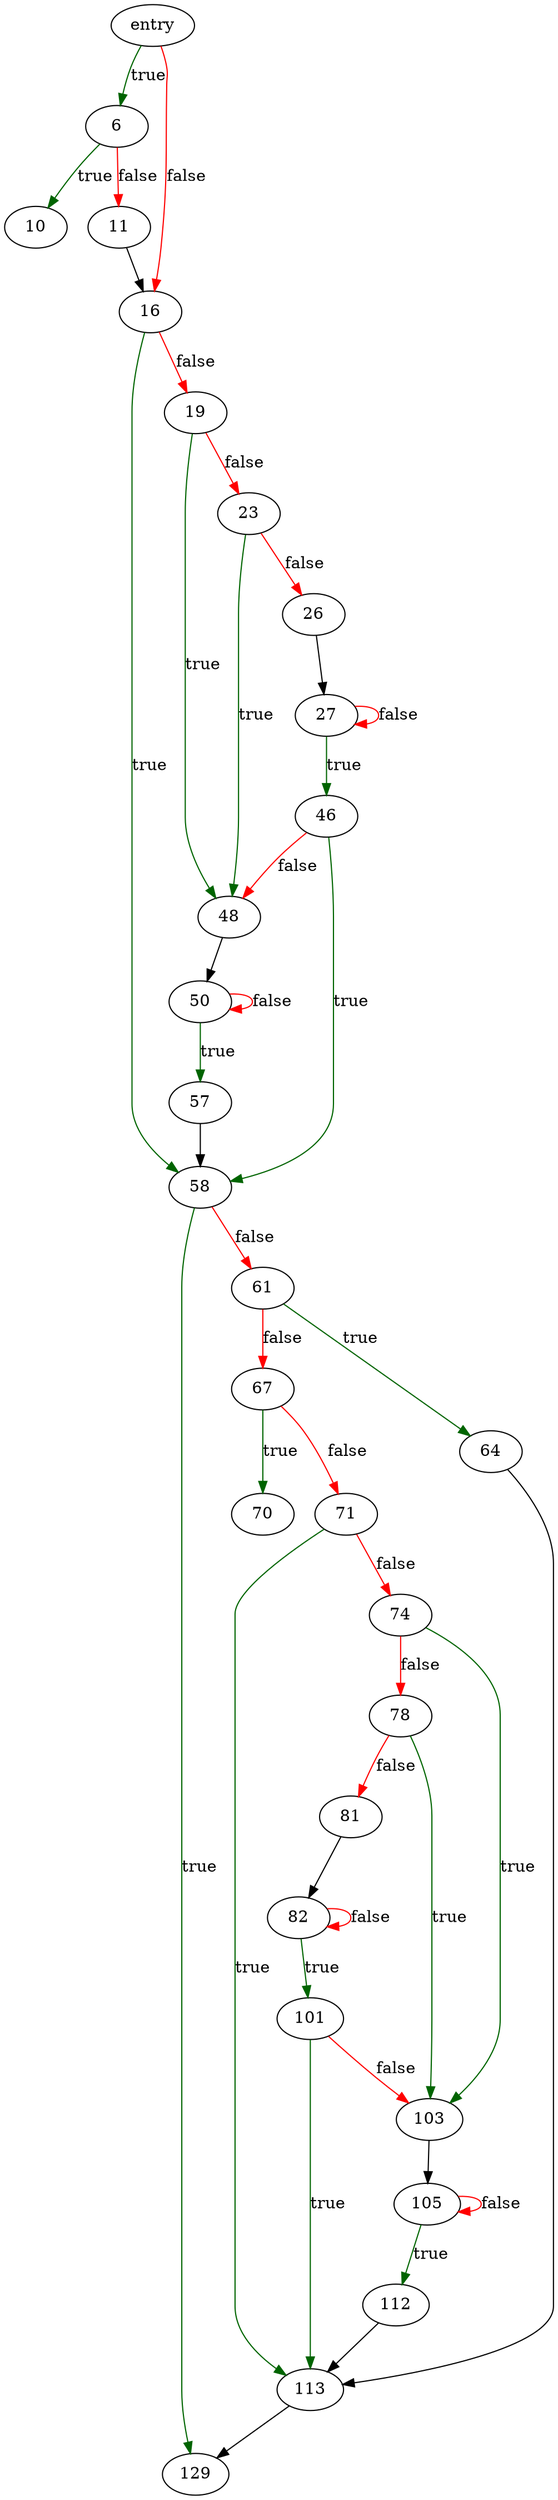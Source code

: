 digraph "sort_files" {
	// Node definitions.
	0 [label=entry];
	6;
	10;
	11;
	16;
	19;
	23;
	26;
	27;
	46;
	48;
	50;
	57;
	58;
	61;
	64;
	67;
	70;
	71;
	74;
	78;
	81;
	82;
	101;
	103;
	105;
	112;
	113;
	129;

	// Edge definitions.
	0 -> 6 [
		color=darkgreen
		label=true
	];
	0 -> 16 [
		color=red
		label=false
	];
	6 -> 10 [
		color=darkgreen
		label=true
	];
	6 -> 11 [
		color=red
		label=false
	];
	11 -> 16;
	16 -> 19 [
		color=red
		label=false
	];
	16 -> 58 [
		color=darkgreen
		label=true
	];
	19 -> 23 [
		color=red
		label=false
	];
	19 -> 48 [
		color=darkgreen
		label=true
	];
	23 -> 26 [
		color=red
		label=false
	];
	23 -> 48 [
		color=darkgreen
		label=true
	];
	26 -> 27;
	27 -> 27 [
		color=red
		label=false
	];
	27 -> 46 [
		color=darkgreen
		label=true
	];
	46 -> 48 [
		color=red
		label=false
	];
	46 -> 58 [
		color=darkgreen
		label=true
	];
	48 -> 50;
	50 -> 50 [
		color=red
		label=false
	];
	50 -> 57 [
		color=darkgreen
		label=true
	];
	57 -> 58;
	58 -> 61 [
		color=red
		label=false
	];
	58 -> 129 [
		color=darkgreen
		label=true
	];
	61 -> 64 [
		color=darkgreen
		label=true
	];
	61 -> 67 [
		color=red
		label=false
	];
	64 -> 113;
	67 -> 70 [
		color=darkgreen
		label=true
	];
	67 -> 71 [
		color=red
		label=false
	];
	71 -> 74 [
		color=red
		label=false
	];
	71 -> 113 [
		color=darkgreen
		label=true
	];
	74 -> 78 [
		color=red
		label=false
	];
	74 -> 103 [
		color=darkgreen
		label=true
	];
	78 -> 81 [
		color=red
		label=false
	];
	78 -> 103 [
		color=darkgreen
		label=true
	];
	81 -> 82;
	82 -> 82 [
		color=red
		label=false
	];
	82 -> 101 [
		color=darkgreen
		label=true
	];
	101 -> 103 [
		color=red
		label=false
	];
	101 -> 113 [
		color=darkgreen
		label=true
	];
	103 -> 105;
	105 -> 105 [
		color=red
		label=false
	];
	105 -> 112 [
		color=darkgreen
		label=true
	];
	112 -> 113;
	113 -> 129;
}